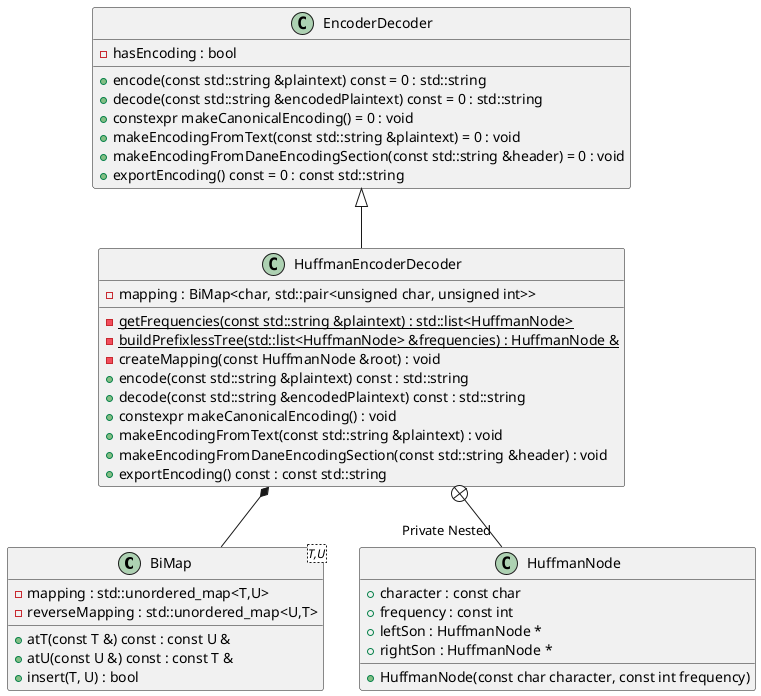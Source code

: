 @startuml dane
class BiMap<T,U> {
	- {field}	mapping : std::unordered_map<T,U>
	- {field}	reverseMapping : std::unordered_map<U,T>
	+ {method}	atT(const T &) const : const U &
	+ {method}	atU(const U &) const : const T &
	+ {method}	insert(T, U) : bool
}

class EncoderDecoder {
	- {field}	hasEncoding : bool
	+ {method}	encode(const std::string &plaintext) const = 0 : std::string
	+ {method}	decode(const std::string &encodedPlaintext) const = 0 : std::string
	+ {method}	constexpr makeCanonicalEncoding() = 0 : void
	+ {method}	makeEncodingFromText(const std::string &plaintext) = 0 : void
	+ {method}	makeEncodingFromDaneEncodingSection(const std::string &header) = 0 : void
	+ {method}	exportEncoding() const = 0 : const std::string
}

class HuffmanEncoderDecoder {
	- {field}	mapping : BiMap<char, std::pair<unsigned char, unsigned int>>
	- {method}	{static} getFrequencies(const std::string &plaintext) : std::list<HuffmanNode>
	- {method}	{static} buildPrefixlessTree(std::list<HuffmanNode> &frequencies) : HuffmanNode &
	- {method}	createMapping(const HuffmanNode &root) : void
	+ {method}	encode(const std::string &plaintext) const : std::string
	+ {method}	decode(const std::string &encodedPlaintext) const : std::string
	+ {method}	constexpr makeCanonicalEncoding() : void
	+ {method}	makeEncodingFromText(const std::string &plaintext) : void
	+ {method}	makeEncodingFromDaneEncodingSection(const std::string &header) : void
	+ {method}	exportEncoding() const : const std::string
}

class HuffmanNode {
	+ {field}	character : const char
	+ {field}	frequency : const int
	+ {field}	leftSon : HuffmanNode *
	+ {field}	rightSon : HuffmanNode *
	+ {method}	HuffmanNode(const char character, const int frequency)
}

EncoderDecoder <|-- HuffmanEncoderDecoder
HuffmanEncoderDecoder *-- BiMap
HuffmanEncoderDecoder +-- "Private Nested" HuffmanNode
@enduml